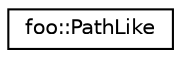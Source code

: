 digraph "Иерархия классов. Графический вид."
{
 // LATEX_PDF_SIZE
  edge [fontname="Helvetica",fontsize="10",labelfontname="Helvetica",labelfontsize="10"];
  node [fontname="Helvetica",fontsize="10",shape=record];
  rankdir="LR";
  Node0 [label="foo::PathLike",height=0.2,width=0.4,color="black", fillcolor="white", style="filled",URL="$classfoo_1_1PathLike.html",tooltip=" "];
}

